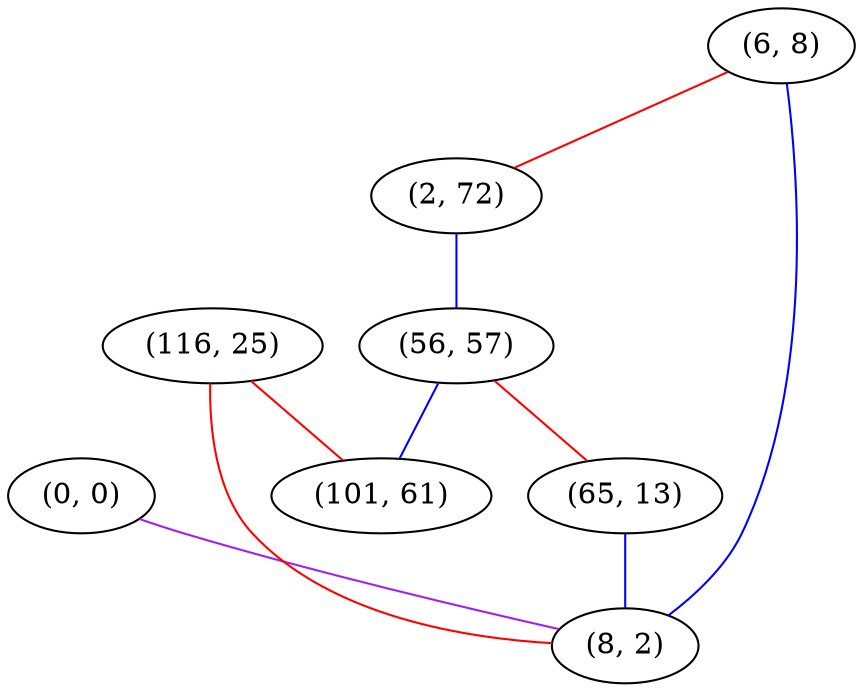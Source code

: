 graph "" {
"(0, 0)";
"(116, 25)";
"(6, 8)";
"(2, 72)";
"(56, 57)";
"(65, 13)";
"(101, 61)";
"(8, 2)";
"(0, 0)" -- "(8, 2)"  [color=purple, key=0, weight=4];
"(116, 25)" -- "(8, 2)"  [color=red, key=0, weight=1];
"(116, 25)" -- "(101, 61)"  [color=red, key=0, weight=1];
"(6, 8)" -- "(2, 72)"  [color=red, key=0, weight=1];
"(6, 8)" -- "(8, 2)"  [color=blue, key=0, weight=3];
"(2, 72)" -- "(56, 57)"  [color=blue, key=0, weight=3];
"(56, 57)" -- "(65, 13)"  [color=red, key=0, weight=1];
"(56, 57)" -- "(101, 61)"  [color=blue, key=0, weight=3];
"(65, 13)" -- "(8, 2)"  [color=blue, key=0, weight=3];
}
